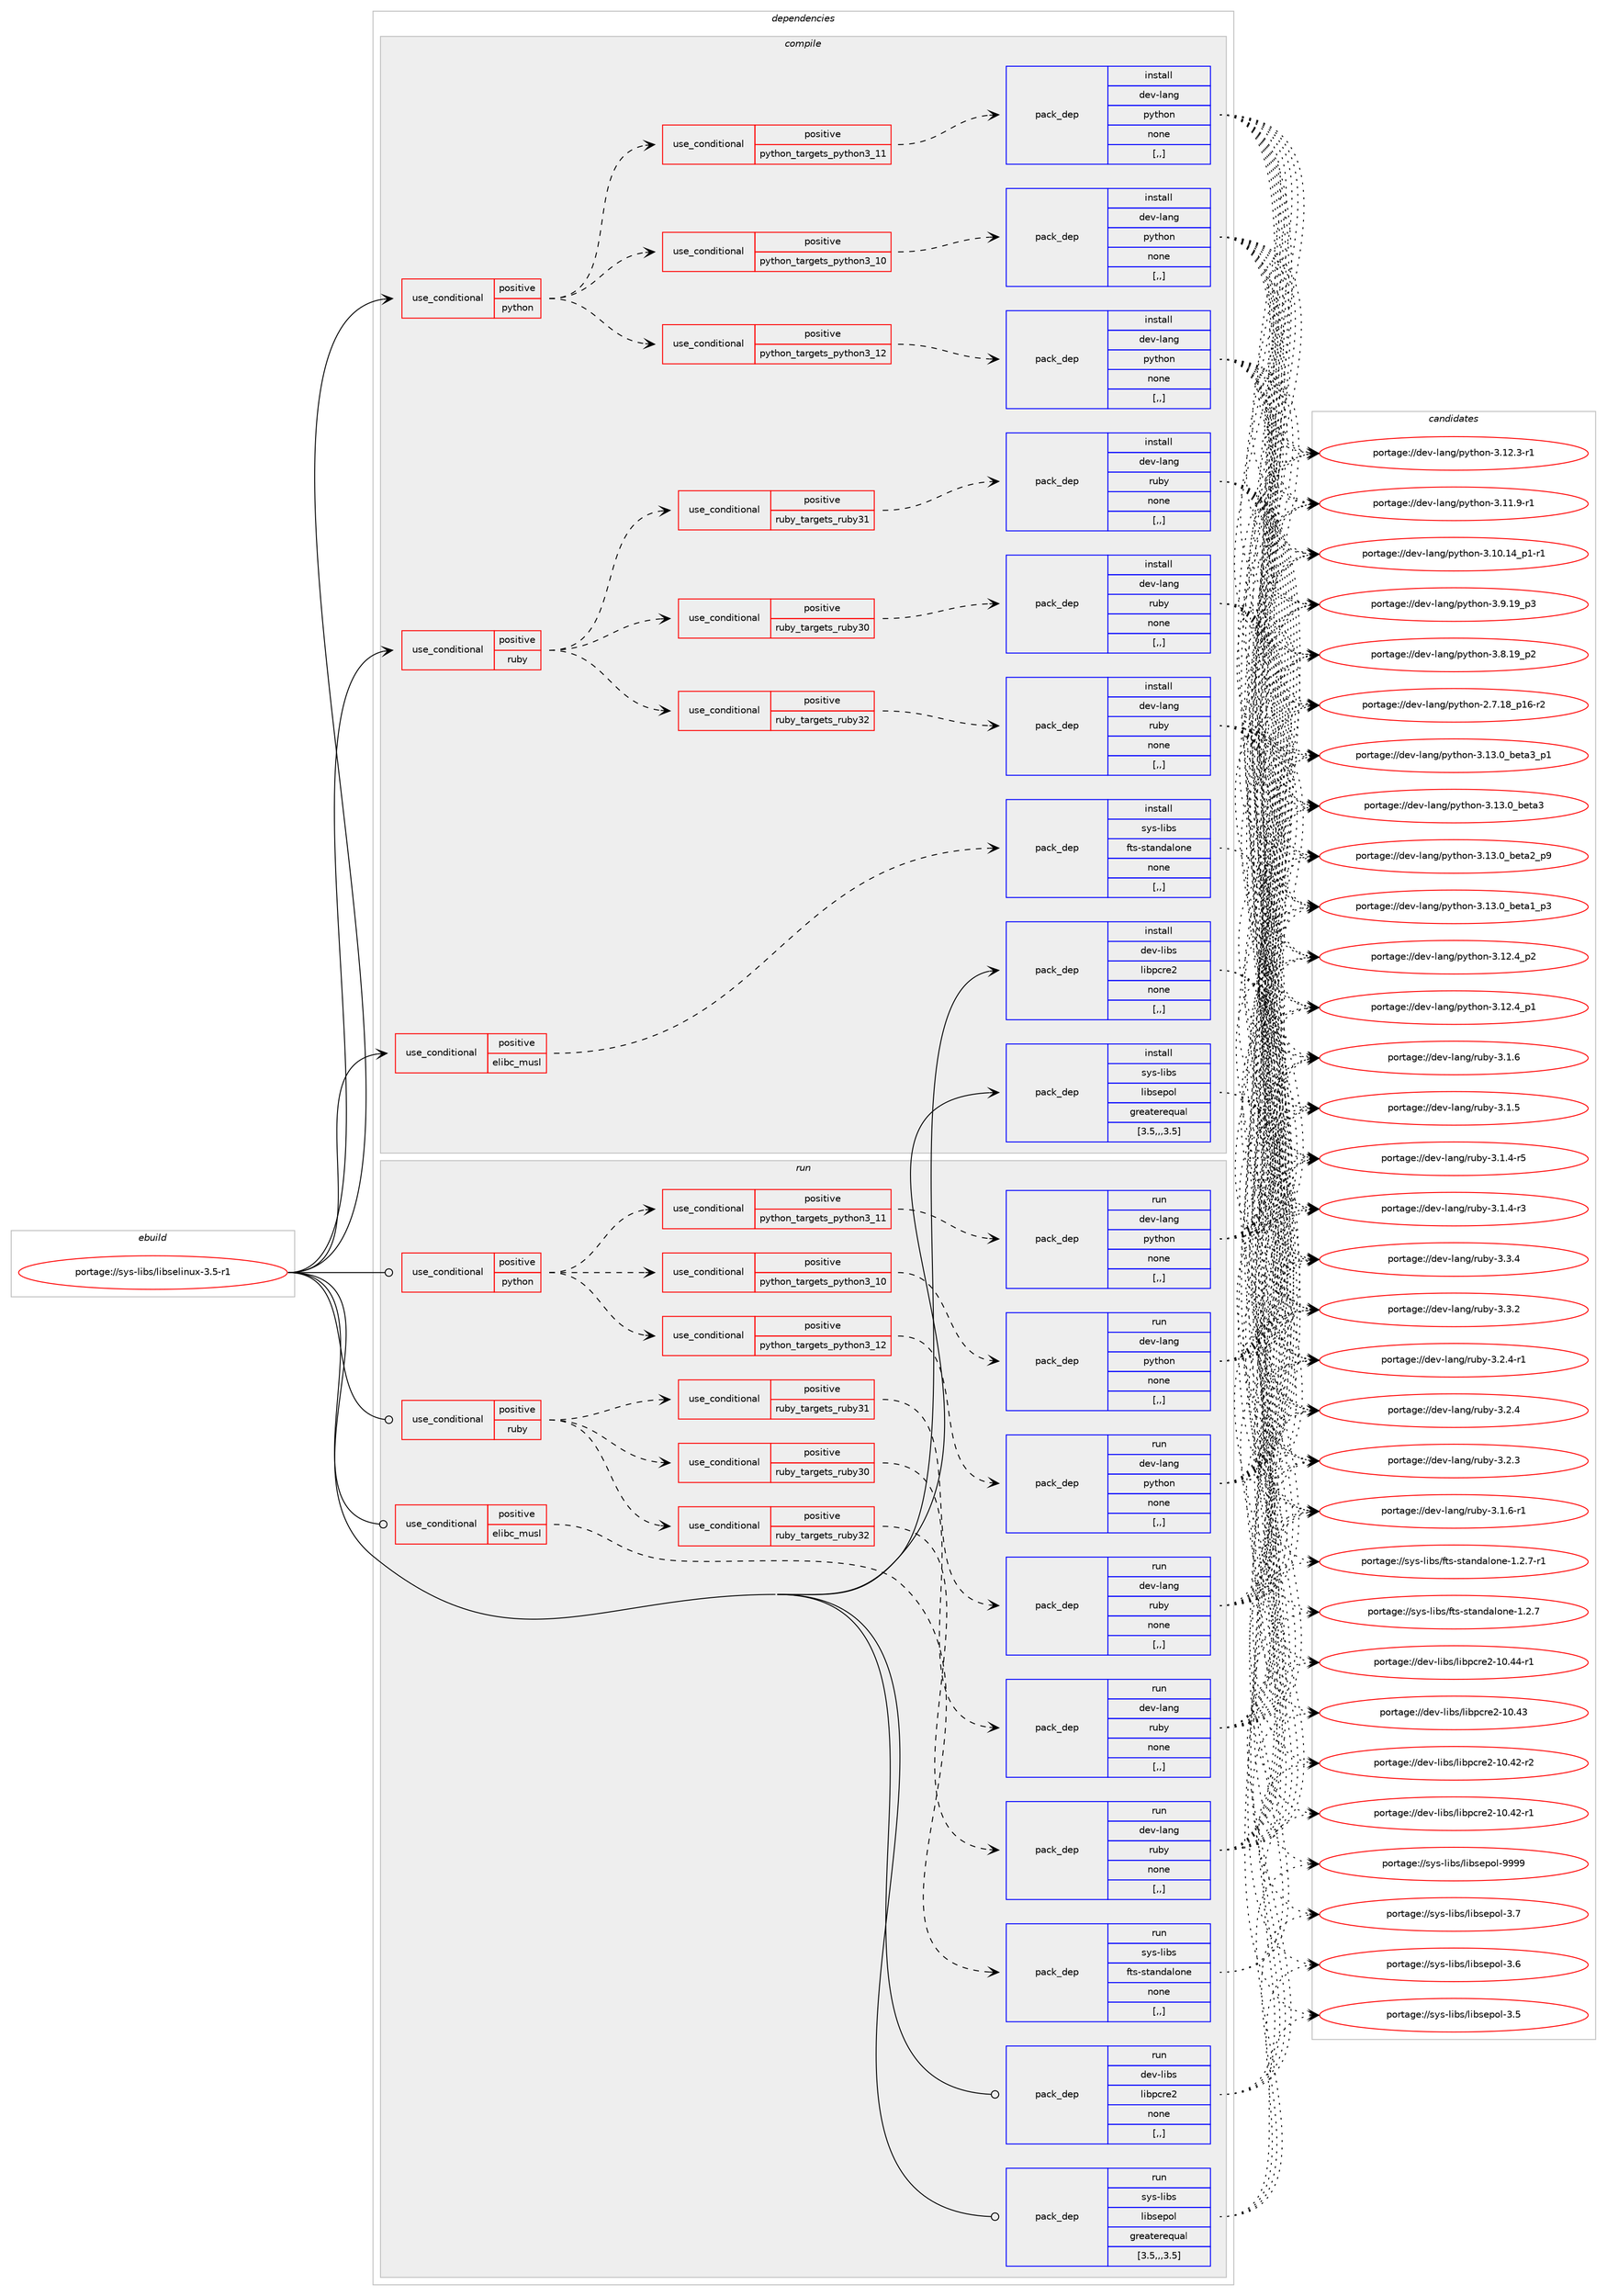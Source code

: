 digraph prolog {

# *************
# Graph options
# *************

newrank=true;
concentrate=true;
compound=true;
graph [rankdir=LR,fontname=Helvetica,fontsize=10,ranksep=1.5];#, ranksep=2.5, nodesep=0.2];
edge  [arrowhead=vee];
node  [fontname=Helvetica,fontsize=10];

# **********
# The ebuild
# **********

subgraph cluster_leftcol {
color=gray;
label=<<i>ebuild</i>>;
id [label="portage://sys-libs/libselinux-3.5-r1", color=red, width=4, href="../sys-libs/libselinux-3.5-r1.svg"];
}

# ****************
# The dependencies
# ****************

subgraph cluster_midcol {
color=gray;
label=<<i>dependencies</i>>;
subgraph cluster_compile {
fillcolor="#eeeeee";
style=filled;
label=<<i>compile</i>>;
subgraph cond117120 {
dependency439129 [label=<<TABLE BORDER="0" CELLBORDER="1" CELLSPACING="0" CELLPADDING="4"><TR><TD ROWSPAN="3" CELLPADDING="10">use_conditional</TD></TR><TR><TD>positive</TD></TR><TR><TD>elibc_musl</TD></TR></TABLE>>, shape=none, color=red];
subgraph pack319004 {
dependency439130 [label=<<TABLE BORDER="0" CELLBORDER="1" CELLSPACING="0" CELLPADDING="4" WIDTH="220"><TR><TD ROWSPAN="6" CELLPADDING="30">pack_dep</TD></TR><TR><TD WIDTH="110">install</TD></TR><TR><TD>sys-libs</TD></TR><TR><TD>fts-standalone</TD></TR><TR><TD>none</TD></TR><TR><TD>[,,]</TD></TR></TABLE>>, shape=none, color=blue];
}
dependency439129:e -> dependency439130:w [weight=20,style="dashed",arrowhead="vee"];
}
id:e -> dependency439129:w [weight=20,style="solid",arrowhead="vee"];
subgraph cond117121 {
dependency439131 [label=<<TABLE BORDER="0" CELLBORDER="1" CELLSPACING="0" CELLPADDING="4"><TR><TD ROWSPAN="3" CELLPADDING="10">use_conditional</TD></TR><TR><TD>positive</TD></TR><TR><TD>python</TD></TR></TABLE>>, shape=none, color=red];
subgraph cond117122 {
dependency439132 [label=<<TABLE BORDER="0" CELLBORDER="1" CELLSPACING="0" CELLPADDING="4"><TR><TD ROWSPAN="3" CELLPADDING="10">use_conditional</TD></TR><TR><TD>positive</TD></TR><TR><TD>python_targets_python3_10</TD></TR></TABLE>>, shape=none, color=red];
subgraph pack319005 {
dependency439133 [label=<<TABLE BORDER="0" CELLBORDER="1" CELLSPACING="0" CELLPADDING="4" WIDTH="220"><TR><TD ROWSPAN="6" CELLPADDING="30">pack_dep</TD></TR><TR><TD WIDTH="110">install</TD></TR><TR><TD>dev-lang</TD></TR><TR><TD>python</TD></TR><TR><TD>none</TD></TR><TR><TD>[,,]</TD></TR></TABLE>>, shape=none, color=blue];
}
dependency439132:e -> dependency439133:w [weight=20,style="dashed",arrowhead="vee"];
}
dependency439131:e -> dependency439132:w [weight=20,style="dashed",arrowhead="vee"];
subgraph cond117123 {
dependency439134 [label=<<TABLE BORDER="0" CELLBORDER="1" CELLSPACING="0" CELLPADDING="4"><TR><TD ROWSPAN="3" CELLPADDING="10">use_conditional</TD></TR><TR><TD>positive</TD></TR><TR><TD>python_targets_python3_11</TD></TR></TABLE>>, shape=none, color=red];
subgraph pack319006 {
dependency439135 [label=<<TABLE BORDER="0" CELLBORDER="1" CELLSPACING="0" CELLPADDING="4" WIDTH="220"><TR><TD ROWSPAN="6" CELLPADDING="30">pack_dep</TD></TR><TR><TD WIDTH="110">install</TD></TR><TR><TD>dev-lang</TD></TR><TR><TD>python</TD></TR><TR><TD>none</TD></TR><TR><TD>[,,]</TD></TR></TABLE>>, shape=none, color=blue];
}
dependency439134:e -> dependency439135:w [weight=20,style="dashed",arrowhead="vee"];
}
dependency439131:e -> dependency439134:w [weight=20,style="dashed",arrowhead="vee"];
subgraph cond117124 {
dependency439136 [label=<<TABLE BORDER="0" CELLBORDER="1" CELLSPACING="0" CELLPADDING="4"><TR><TD ROWSPAN="3" CELLPADDING="10">use_conditional</TD></TR><TR><TD>positive</TD></TR><TR><TD>python_targets_python3_12</TD></TR></TABLE>>, shape=none, color=red];
subgraph pack319007 {
dependency439137 [label=<<TABLE BORDER="0" CELLBORDER="1" CELLSPACING="0" CELLPADDING="4" WIDTH="220"><TR><TD ROWSPAN="6" CELLPADDING="30">pack_dep</TD></TR><TR><TD WIDTH="110">install</TD></TR><TR><TD>dev-lang</TD></TR><TR><TD>python</TD></TR><TR><TD>none</TD></TR><TR><TD>[,,]</TD></TR></TABLE>>, shape=none, color=blue];
}
dependency439136:e -> dependency439137:w [weight=20,style="dashed",arrowhead="vee"];
}
dependency439131:e -> dependency439136:w [weight=20,style="dashed",arrowhead="vee"];
}
id:e -> dependency439131:w [weight=20,style="solid",arrowhead="vee"];
subgraph cond117125 {
dependency439138 [label=<<TABLE BORDER="0" CELLBORDER="1" CELLSPACING="0" CELLPADDING="4"><TR><TD ROWSPAN="3" CELLPADDING="10">use_conditional</TD></TR><TR><TD>positive</TD></TR><TR><TD>ruby</TD></TR></TABLE>>, shape=none, color=red];
subgraph cond117126 {
dependency439139 [label=<<TABLE BORDER="0" CELLBORDER="1" CELLSPACING="0" CELLPADDING="4"><TR><TD ROWSPAN="3" CELLPADDING="10">use_conditional</TD></TR><TR><TD>positive</TD></TR><TR><TD>ruby_targets_ruby30</TD></TR></TABLE>>, shape=none, color=red];
subgraph pack319008 {
dependency439140 [label=<<TABLE BORDER="0" CELLBORDER="1" CELLSPACING="0" CELLPADDING="4" WIDTH="220"><TR><TD ROWSPAN="6" CELLPADDING="30">pack_dep</TD></TR><TR><TD WIDTH="110">install</TD></TR><TR><TD>dev-lang</TD></TR><TR><TD>ruby</TD></TR><TR><TD>none</TD></TR><TR><TD>[,,]</TD></TR></TABLE>>, shape=none, color=blue];
}
dependency439139:e -> dependency439140:w [weight=20,style="dashed",arrowhead="vee"];
}
dependency439138:e -> dependency439139:w [weight=20,style="dashed",arrowhead="vee"];
subgraph cond117127 {
dependency439141 [label=<<TABLE BORDER="0" CELLBORDER="1" CELLSPACING="0" CELLPADDING="4"><TR><TD ROWSPAN="3" CELLPADDING="10">use_conditional</TD></TR><TR><TD>positive</TD></TR><TR><TD>ruby_targets_ruby31</TD></TR></TABLE>>, shape=none, color=red];
subgraph pack319009 {
dependency439142 [label=<<TABLE BORDER="0" CELLBORDER="1" CELLSPACING="0" CELLPADDING="4" WIDTH="220"><TR><TD ROWSPAN="6" CELLPADDING="30">pack_dep</TD></TR><TR><TD WIDTH="110">install</TD></TR><TR><TD>dev-lang</TD></TR><TR><TD>ruby</TD></TR><TR><TD>none</TD></TR><TR><TD>[,,]</TD></TR></TABLE>>, shape=none, color=blue];
}
dependency439141:e -> dependency439142:w [weight=20,style="dashed",arrowhead="vee"];
}
dependency439138:e -> dependency439141:w [weight=20,style="dashed",arrowhead="vee"];
subgraph cond117128 {
dependency439143 [label=<<TABLE BORDER="0" CELLBORDER="1" CELLSPACING="0" CELLPADDING="4"><TR><TD ROWSPAN="3" CELLPADDING="10">use_conditional</TD></TR><TR><TD>positive</TD></TR><TR><TD>ruby_targets_ruby32</TD></TR></TABLE>>, shape=none, color=red];
subgraph pack319010 {
dependency439144 [label=<<TABLE BORDER="0" CELLBORDER="1" CELLSPACING="0" CELLPADDING="4" WIDTH="220"><TR><TD ROWSPAN="6" CELLPADDING="30">pack_dep</TD></TR><TR><TD WIDTH="110">install</TD></TR><TR><TD>dev-lang</TD></TR><TR><TD>ruby</TD></TR><TR><TD>none</TD></TR><TR><TD>[,,]</TD></TR></TABLE>>, shape=none, color=blue];
}
dependency439143:e -> dependency439144:w [weight=20,style="dashed",arrowhead="vee"];
}
dependency439138:e -> dependency439143:w [weight=20,style="dashed",arrowhead="vee"];
}
id:e -> dependency439138:w [weight=20,style="solid",arrowhead="vee"];
subgraph pack319011 {
dependency439145 [label=<<TABLE BORDER="0" CELLBORDER="1" CELLSPACING="0" CELLPADDING="4" WIDTH="220"><TR><TD ROWSPAN="6" CELLPADDING="30">pack_dep</TD></TR><TR><TD WIDTH="110">install</TD></TR><TR><TD>dev-libs</TD></TR><TR><TD>libpcre2</TD></TR><TR><TD>none</TD></TR><TR><TD>[,,]</TD></TR></TABLE>>, shape=none, color=blue];
}
id:e -> dependency439145:w [weight=20,style="solid",arrowhead="vee"];
subgraph pack319012 {
dependency439146 [label=<<TABLE BORDER="0" CELLBORDER="1" CELLSPACING="0" CELLPADDING="4" WIDTH="220"><TR><TD ROWSPAN="6" CELLPADDING="30">pack_dep</TD></TR><TR><TD WIDTH="110">install</TD></TR><TR><TD>sys-libs</TD></TR><TR><TD>libsepol</TD></TR><TR><TD>greaterequal</TD></TR><TR><TD>[3.5,,,3.5]</TD></TR></TABLE>>, shape=none, color=blue];
}
id:e -> dependency439146:w [weight=20,style="solid",arrowhead="vee"];
}
subgraph cluster_compileandrun {
fillcolor="#eeeeee";
style=filled;
label=<<i>compile and run</i>>;
}
subgraph cluster_run {
fillcolor="#eeeeee";
style=filled;
label=<<i>run</i>>;
subgraph cond117129 {
dependency439147 [label=<<TABLE BORDER="0" CELLBORDER="1" CELLSPACING="0" CELLPADDING="4"><TR><TD ROWSPAN="3" CELLPADDING="10">use_conditional</TD></TR><TR><TD>positive</TD></TR><TR><TD>elibc_musl</TD></TR></TABLE>>, shape=none, color=red];
subgraph pack319013 {
dependency439148 [label=<<TABLE BORDER="0" CELLBORDER="1" CELLSPACING="0" CELLPADDING="4" WIDTH="220"><TR><TD ROWSPAN="6" CELLPADDING="30">pack_dep</TD></TR><TR><TD WIDTH="110">run</TD></TR><TR><TD>sys-libs</TD></TR><TR><TD>fts-standalone</TD></TR><TR><TD>none</TD></TR><TR><TD>[,,]</TD></TR></TABLE>>, shape=none, color=blue];
}
dependency439147:e -> dependency439148:w [weight=20,style="dashed",arrowhead="vee"];
}
id:e -> dependency439147:w [weight=20,style="solid",arrowhead="odot"];
subgraph cond117130 {
dependency439149 [label=<<TABLE BORDER="0" CELLBORDER="1" CELLSPACING="0" CELLPADDING="4"><TR><TD ROWSPAN="3" CELLPADDING="10">use_conditional</TD></TR><TR><TD>positive</TD></TR><TR><TD>python</TD></TR></TABLE>>, shape=none, color=red];
subgraph cond117131 {
dependency439150 [label=<<TABLE BORDER="0" CELLBORDER="1" CELLSPACING="0" CELLPADDING="4"><TR><TD ROWSPAN="3" CELLPADDING="10">use_conditional</TD></TR><TR><TD>positive</TD></TR><TR><TD>python_targets_python3_10</TD></TR></TABLE>>, shape=none, color=red];
subgraph pack319014 {
dependency439151 [label=<<TABLE BORDER="0" CELLBORDER="1" CELLSPACING="0" CELLPADDING="4" WIDTH="220"><TR><TD ROWSPAN="6" CELLPADDING="30">pack_dep</TD></TR><TR><TD WIDTH="110">run</TD></TR><TR><TD>dev-lang</TD></TR><TR><TD>python</TD></TR><TR><TD>none</TD></TR><TR><TD>[,,]</TD></TR></TABLE>>, shape=none, color=blue];
}
dependency439150:e -> dependency439151:w [weight=20,style="dashed",arrowhead="vee"];
}
dependency439149:e -> dependency439150:w [weight=20,style="dashed",arrowhead="vee"];
subgraph cond117132 {
dependency439152 [label=<<TABLE BORDER="0" CELLBORDER="1" CELLSPACING="0" CELLPADDING="4"><TR><TD ROWSPAN="3" CELLPADDING="10">use_conditional</TD></TR><TR><TD>positive</TD></TR><TR><TD>python_targets_python3_11</TD></TR></TABLE>>, shape=none, color=red];
subgraph pack319015 {
dependency439153 [label=<<TABLE BORDER="0" CELLBORDER="1" CELLSPACING="0" CELLPADDING="4" WIDTH="220"><TR><TD ROWSPAN="6" CELLPADDING="30">pack_dep</TD></TR><TR><TD WIDTH="110">run</TD></TR><TR><TD>dev-lang</TD></TR><TR><TD>python</TD></TR><TR><TD>none</TD></TR><TR><TD>[,,]</TD></TR></TABLE>>, shape=none, color=blue];
}
dependency439152:e -> dependency439153:w [weight=20,style="dashed",arrowhead="vee"];
}
dependency439149:e -> dependency439152:w [weight=20,style="dashed",arrowhead="vee"];
subgraph cond117133 {
dependency439154 [label=<<TABLE BORDER="0" CELLBORDER="1" CELLSPACING="0" CELLPADDING="4"><TR><TD ROWSPAN="3" CELLPADDING="10">use_conditional</TD></TR><TR><TD>positive</TD></TR><TR><TD>python_targets_python3_12</TD></TR></TABLE>>, shape=none, color=red];
subgraph pack319016 {
dependency439155 [label=<<TABLE BORDER="0" CELLBORDER="1" CELLSPACING="0" CELLPADDING="4" WIDTH="220"><TR><TD ROWSPAN="6" CELLPADDING="30">pack_dep</TD></TR><TR><TD WIDTH="110">run</TD></TR><TR><TD>dev-lang</TD></TR><TR><TD>python</TD></TR><TR><TD>none</TD></TR><TR><TD>[,,]</TD></TR></TABLE>>, shape=none, color=blue];
}
dependency439154:e -> dependency439155:w [weight=20,style="dashed",arrowhead="vee"];
}
dependency439149:e -> dependency439154:w [weight=20,style="dashed",arrowhead="vee"];
}
id:e -> dependency439149:w [weight=20,style="solid",arrowhead="odot"];
subgraph cond117134 {
dependency439156 [label=<<TABLE BORDER="0" CELLBORDER="1" CELLSPACING="0" CELLPADDING="4"><TR><TD ROWSPAN="3" CELLPADDING="10">use_conditional</TD></TR><TR><TD>positive</TD></TR><TR><TD>ruby</TD></TR></TABLE>>, shape=none, color=red];
subgraph cond117135 {
dependency439157 [label=<<TABLE BORDER="0" CELLBORDER="1" CELLSPACING="0" CELLPADDING="4"><TR><TD ROWSPAN="3" CELLPADDING="10">use_conditional</TD></TR><TR><TD>positive</TD></TR><TR><TD>ruby_targets_ruby30</TD></TR></TABLE>>, shape=none, color=red];
subgraph pack319017 {
dependency439158 [label=<<TABLE BORDER="0" CELLBORDER="1" CELLSPACING="0" CELLPADDING="4" WIDTH="220"><TR><TD ROWSPAN="6" CELLPADDING="30">pack_dep</TD></TR><TR><TD WIDTH="110">run</TD></TR><TR><TD>dev-lang</TD></TR><TR><TD>ruby</TD></TR><TR><TD>none</TD></TR><TR><TD>[,,]</TD></TR></TABLE>>, shape=none, color=blue];
}
dependency439157:e -> dependency439158:w [weight=20,style="dashed",arrowhead="vee"];
}
dependency439156:e -> dependency439157:w [weight=20,style="dashed",arrowhead="vee"];
subgraph cond117136 {
dependency439159 [label=<<TABLE BORDER="0" CELLBORDER="1" CELLSPACING="0" CELLPADDING="4"><TR><TD ROWSPAN="3" CELLPADDING="10">use_conditional</TD></TR><TR><TD>positive</TD></TR><TR><TD>ruby_targets_ruby31</TD></TR></TABLE>>, shape=none, color=red];
subgraph pack319018 {
dependency439160 [label=<<TABLE BORDER="0" CELLBORDER="1" CELLSPACING="0" CELLPADDING="4" WIDTH="220"><TR><TD ROWSPAN="6" CELLPADDING="30">pack_dep</TD></TR><TR><TD WIDTH="110">run</TD></TR><TR><TD>dev-lang</TD></TR><TR><TD>ruby</TD></TR><TR><TD>none</TD></TR><TR><TD>[,,]</TD></TR></TABLE>>, shape=none, color=blue];
}
dependency439159:e -> dependency439160:w [weight=20,style="dashed",arrowhead="vee"];
}
dependency439156:e -> dependency439159:w [weight=20,style="dashed",arrowhead="vee"];
subgraph cond117137 {
dependency439161 [label=<<TABLE BORDER="0" CELLBORDER="1" CELLSPACING="0" CELLPADDING="4"><TR><TD ROWSPAN="3" CELLPADDING="10">use_conditional</TD></TR><TR><TD>positive</TD></TR><TR><TD>ruby_targets_ruby32</TD></TR></TABLE>>, shape=none, color=red];
subgraph pack319019 {
dependency439162 [label=<<TABLE BORDER="0" CELLBORDER="1" CELLSPACING="0" CELLPADDING="4" WIDTH="220"><TR><TD ROWSPAN="6" CELLPADDING="30">pack_dep</TD></TR><TR><TD WIDTH="110">run</TD></TR><TR><TD>dev-lang</TD></TR><TR><TD>ruby</TD></TR><TR><TD>none</TD></TR><TR><TD>[,,]</TD></TR></TABLE>>, shape=none, color=blue];
}
dependency439161:e -> dependency439162:w [weight=20,style="dashed",arrowhead="vee"];
}
dependency439156:e -> dependency439161:w [weight=20,style="dashed",arrowhead="vee"];
}
id:e -> dependency439156:w [weight=20,style="solid",arrowhead="odot"];
subgraph pack319020 {
dependency439163 [label=<<TABLE BORDER="0" CELLBORDER="1" CELLSPACING="0" CELLPADDING="4" WIDTH="220"><TR><TD ROWSPAN="6" CELLPADDING="30">pack_dep</TD></TR><TR><TD WIDTH="110">run</TD></TR><TR><TD>dev-libs</TD></TR><TR><TD>libpcre2</TD></TR><TR><TD>none</TD></TR><TR><TD>[,,]</TD></TR></TABLE>>, shape=none, color=blue];
}
id:e -> dependency439163:w [weight=20,style="solid",arrowhead="odot"];
subgraph pack319021 {
dependency439164 [label=<<TABLE BORDER="0" CELLBORDER="1" CELLSPACING="0" CELLPADDING="4" WIDTH="220"><TR><TD ROWSPAN="6" CELLPADDING="30">pack_dep</TD></TR><TR><TD WIDTH="110">run</TD></TR><TR><TD>sys-libs</TD></TR><TR><TD>libsepol</TD></TR><TR><TD>greaterequal</TD></TR><TR><TD>[3.5,,,3.5]</TD></TR></TABLE>>, shape=none, color=blue];
}
id:e -> dependency439164:w [weight=20,style="solid",arrowhead="odot"];
}
}

# **************
# The candidates
# **************

subgraph cluster_choices {
rank=same;
color=gray;
label=<<i>candidates</i>>;

subgraph choice319004 {
color=black;
nodesep=1;
choice1151211154510810598115471021161154511511697110100971081111101014549465046554511449 [label="portage://sys-libs/fts-standalone-1.2.7-r1", color=red, width=4,href="../sys-libs/fts-standalone-1.2.7-r1.svg"];
choice115121115451081059811547102116115451151169711010097108111110101454946504655 [label="portage://sys-libs/fts-standalone-1.2.7", color=red, width=4,href="../sys-libs/fts-standalone-1.2.7.svg"];
dependency439130:e -> choice1151211154510810598115471021161154511511697110100971081111101014549465046554511449:w [style=dotted,weight="100"];
dependency439130:e -> choice115121115451081059811547102116115451151169711010097108111110101454946504655:w [style=dotted,weight="100"];
}
subgraph choice319005 {
color=black;
nodesep=1;
choice10010111845108971101034711212111610411111045514649514648959810111697519511249 [label="portage://dev-lang/python-3.13.0_beta3_p1", color=red, width=4,href="../dev-lang/python-3.13.0_beta3_p1.svg"];
choice1001011184510897110103471121211161041111104551464951464895981011169751 [label="portage://dev-lang/python-3.13.0_beta3", color=red, width=4,href="../dev-lang/python-3.13.0_beta3.svg"];
choice10010111845108971101034711212111610411111045514649514648959810111697509511257 [label="portage://dev-lang/python-3.13.0_beta2_p9", color=red, width=4,href="../dev-lang/python-3.13.0_beta2_p9.svg"];
choice10010111845108971101034711212111610411111045514649514648959810111697499511251 [label="portage://dev-lang/python-3.13.0_beta1_p3", color=red, width=4,href="../dev-lang/python-3.13.0_beta1_p3.svg"];
choice100101118451089711010347112121116104111110455146495046529511250 [label="portage://dev-lang/python-3.12.4_p2", color=red, width=4,href="../dev-lang/python-3.12.4_p2.svg"];
choice100101118451089711010347112121116104111110455146495046529511249 [label="portage://dev-lang/python-3.12.4_p1", color=red, width=4,href="../dev-lang/python-3.12.4_p1.svg"];
choice100101118451089711010347112121116104111110455146495046514511449 [label="portage://dev-lang/python-3.12.3-r1", color=red, width=4,href="../dev-lang/python-3.12.3-r1.svg"];
choice100101118451089711010347112121116104111110455146494946574511449 [label="portage://dev-lang/python-3.11.9-r1", color=red, width=4,href="../dev-lang/python-3.11.9-r1.svg"];
choice100101118451089711010347112121116104111110455146494846495295112494511449 [label="portage://dev-lang/python-3.10.14_p1-r1", color=red, width=4,href="../dev-lang/python-3.10.14_p1-r1.svg"];
choice100101118451089711010347112121116104111110455146574649579511251 [label="portage://dev-lang/python-3.9.19_p3", color=red, width=4,href="../dev-lang/python-3.9.19_p3.svg"];
choice100101118451089711010347112121116104111110455146564649579511250 [label="portage://dev-lang/python-3.8.19_p2", color=red, width=4,href="../dev-lang/python-3.8.19_p2.svg"];
choice100101118451089711010347112121116104111110455046554649569511249544511450 [label="portage://dev-lang/python-2.7.18_p16-r2", color=red, width=4,href="../dev-lang/python-2.7.18_p16-r2.svg"];
dependency439133:e -> choice10010111845108971101034711212111610411111045514649514648959810111697519511249:w [style=dotted,weight="100"];
dependency439133:e -> choice1001011184510897110103471121211161041111104551464951464895981011169751:w [style=dotted,weight="100"];
dependency439133:e -> choice10010111845108971101034711212111610411111045514649514648959810111697509511257:w [style=dotted,weight="100"];
dependency439133:e -> choice10010111845108971101034711212111610411111045514649514648959810111697499511251:w [style=dotted,weight="100"];
dependency439133:e -> choice100101118451089711010347112121116104111110455146495046529511250:w [style=dotted,weight="100"];
dependency439133:e -> choice100101118451089711010347112121116104111110455146495046529511249:w [style=dotted,weight="100"];
dependency439133:e -> choice100101118451089711010347112121116104111110455146495046514511449:w [style=dotted,weight="100"];
dependency439133:e -> choice100101118451089711010347112121116104111110455146494946574511449:w [style=dotted,weight="100"];
dependency439133:e -> choice100101118451089711010347112121116104111110455146494846495295112494511449:w [style=dotted,weight="100"];
dependency439133:e -> choice100101118451089711010347112121116104111110455146574649579511251:w [style=dotted,weight="100"];
dependency439133:e -> choice100101118451089711010347112121116104111110455146564649579511250:w [style=dotted,weight="100"];
dependency439133:e -> choice100101118451089711010347112121116104111110455046554649569511249544511450:w [style=dotted,weight="100"];
}
subgraph choice319006 {
color=black;
nodesep=1;
choice10010111845108971101034711212111610411111045514649514648959810111697519511249 [label="portage://dev-lang/python-3.13.0_beta3_p1", color=red, width=4,href="../dev-lang/python-3.13.0_beta3_p1.svg"];
choice1001011184510897110103471121211161041111104551464951464895981011169751 [label="portage://dev-lang/python-3.13.0_beta3", color=red, width=4,href="../dev-lang/python-3.13.0_beta3.svg"];
choice10010111845108971101034711212111610411111045514649514648959810111697509511257 [label="portage://dev-lang/python-3.13.0_beta2_p9", color=red, width=4,href="../dev-lang/python-3.13.0_beta2_p9.svg"];
choice10010111845108971101034711212111610411111045514649514648959810111697499511251 [label="portage://dev-lang/python-3.13.0_beta1_p3", color=red, width=4,href="../dev-lang/python-3.13.0_beta1_p3.svg"];
choice100101118451089711010347112121116104111110455146495046529511250 [label="portage://dev-lang/python-3.12.4_p2", color=red, width=4,href="../dev-lang/python-3.12.4_p2.svg"];
choice100101118451089711010347112121116104111110455146495046529511249 [label="portage://dev-lang/python-3.12.4_p1", color=red, width=4,href="../dev-lang/python-3.12.4_p1.svg"];
choice100101118451089711010347112121116104111110455146495046514511449 [label="portage://dev-lang/python-3.12.3-r1", color=red, width=4,href="../dev-lang/python-3.12.3-r1.svg"];
choice100101118451089711010347112121116104111110455146494946574511449 [label="portage://dev-lang/python-3.11.9-r1", color=red, width=4,href="../dev-lang/python-3.11.9-r1.svg"];
choice100101118451089711010347112121116104111110455146494846495295112494511449 [label="portage://dev-lang/python-3.10.14_p1-r1", color=red, width=4,href="../dev-lang/python-3.10.14_p1-r1.svg"];
choice100101118451089711010347112121116104111110455146574649579511251 [label="portage://dev-lang/python-3.9.19_p3", color=red, width=4,href="../dev-lang/python-3.9.19_p3.svg"];
choice100101118451089711010347112121116104111110455146564649579511250 [label="portage://dev-lang/python-3.8.19_p2", color=red, width=4,href="../dev-lang/python-3.8.19_p2.svg"];
choice100101118451089711010347112121116104111110455046554649569511249544511450 [label="portage://dev-lang/python-2.7.18_p16-r2", color=red, width=4,href="../dev-lang/python-2.7.18_p16-r2.svg"];
dependency439135:e -> choice10010111845108971101034711212111610411111045514649514648959810111697519511249:w [style=dotted,weight="100"];
dependency439135:e -> choice1001011184510897110103471121211161041111104551464951464895981011169751:w [style=dotted,weight="100"];
dependency439135:e -> choice10010111845108971101034711212111610411111045514649514648959810111697509511257:w [style=dotted,weight="100"];
dependency439135:e -> choice10010111845108971101034711212111610411111045514649514648959810111697499511251:w [style=dotted,weight="100"];
dependency439135:e -> choice100101118451089711010347112121116104111110455146495046529511250:w [style=dotted,weight="100"];
dependency439135:e -> choice100101118451089711010347112121116104111110455146495046529511249:w [style=dotted,weight="100"];
dependency439135:e -> choice100101118451089711010347112121116104111110455146495046514511449:w [style=dotted,weight="100"];
dependency439135:e -> choice100101118451089711010347112121116104111110455146494946574511449:w [style=dotted,weight="100"];
dependency439135:e -> choice100101118451089711010347112121116104111110455146494846495295112494511449:w [style=dotted,weight="100"];
dependency439135:e -> choice100101118451089711010347112121116104111110455146574649579511251:w [style=dotted,weight="100"];
dependency439135:e -> choice100101118451089711010347112121116104111110455146564649579511250:w [style=dotted,weight="100"];
dependency439135:e -> choice100101118451089711010347112121116104111110455046554649569511249544511450:w [style=dotted,weight="100"];
}
subgraph choice319007 {
color=black;
nodesep=1;
choice10010111845108971101034711212111610411111045514649514648959810111697519511249 [label="portage://dev-lang/python-3.13.0_beta3_p1", color=red, width=4,href="../dev-lang/python-3.13.0_beta3_p1.svg"];
choice1001011184510897110103471121211161041111104551464951464895981011169751 [label="portage://dev-lang/python-3.13.0_beta3", color=red, width=4,href="../dev-lang/python-3.13.0_beta3.svg"];
choice10010111845108971101034711212111610411111045514649514648959810111697509511257 [label="portage://dev-lang/python-3.13.0_beta2_p9", color=red, width=4,href="../dev-lang/python-3.13.0_beta2_p9.svg"];
choice10010111845108971101034711212111610411111045514649514648959810111697499511251 [label="portage://dev-lang/python-3.13.0_beta1_p3", color=red, width=4,href="../dev-lang/python-3.13.0_beta1_p3.svg"];
choice100101118451089711010347112121116104111110455146495046529511250 [label="portage://dev-lang/python-3.12.4_p2", color=red, width=4,href="../dev-lang/python-3.12.4_p2.svg"];
choice100101118451089711010347112121116104111110455146495046529511249 [label="portage://dev-lang/python-3.12.4_p1", color=red, width=4,href="../dev-lang/python-3.12.4_p1.svg"];
choice100101118451089711010347112121116104111110455146495046514511449 [label="portage://dev-lang/python-3.12.3-r1", color=red, width=4,href="../dev-lang/python-3.12.3-r1.svg"];
choice100101118451089711010347112121116104111110455146494946574511449 [label="portage://dev-lang/python-3.11.9-r1", color=red, width=4,href="../dev-lang/python-3.11.9-r1.svg"];
choice100101118451089711010347112121116104111110455146494846495295112494511449 [label="portage://dev-lang/python-3.10.14_p1-r1", color=red, width=4,href="../dev-lang/python-3.10.14_p1-r1.svg"];
choice100101118451089711010347112121116104111110455146574649579511251 [label="portage://dev-lang/python-3.9.19_p3", color=red, width=4,href="../dev-lang/python-3.9.19_p3.svg"];
choice100101118451089711010347112121116104111110455146564649579511250 [label="portage://dev-lang/python-3.8.19_p2", color=red, width=4,href="../dev-lang/python-3.8.19_p2.svg"];
choice100101118451089711010347112121116104111110455046554649569511249544511450 [label="portage://dev-lang/python-2.7.18_p16-r2", color=red, width=4,href="../dev-lang/python-2.7.18_p16-r2.svg"];
dependency439137:e -> choice10010111845108971101034711212111610411111045514649514648959810111697519511249:w [style=dotted,weight="100"];
dependency439137:e -> choice1001011184510897110103471121211161041111104551464951464895981011169751:w [style=dotted,weight="100"];
dependency439137:e -> choice10010111845108971101034711212111610411111045514649514648959810111697509511257:w [style=dotted,weight="100"];
dependency439137:e -> choice10010111845108971101034711212111610411111045514649514648959810111697499511251:w [style=dotted,weight="100"];
dependency439137:e -> choice100101118451089711010347112121116104111110455146495046529511250:w [style=dotted,weight="100"];
dependency439137:e -> choice100101118451089711010347112121116104111110455146495046529511249:w [style=dotted,weight="100"];
dependency439137:e -> choice100101118451089711010347112121116104111110455146495046514511449:w [style=dotted,weight="100"];
dependency439137:e -> choice100101118451089711010347112121116104111110455146494946574511449:w [style=dotted,weight="100"];
dependency439137:e -> choice100101118451089711010347112121116104111110455146494846495295112494511449:w [style=dotted,weight="100"];
dependency439137:e -> choice100101118451089711010347112121116104111110455146574649579511251:w [style=dotted,weight="100"];
dependency439137:e -> choice100101118451089711010347112121116104111110455146564649579511250:w [style=dotted,weight="100"];
dependency439137:e -> choice100101118451089711010347112121116104111110455046554649569511249544511450:w [style=dotted,weight="100"];
}
subgraph choice319008 {
color=black;
nodesep=1;
choice10010111845108971101034711411798121455146514652 [label="portage://dev-lang/ruby-3.3.4", color=red, width=4,href="../dev-lang/ruby-3.3.4.svg"];
choice10010111845108971101034711411798121455146514650 [label="portage://dev-lang/ruby-3.3.2", color=red, width=4,href="../dev-lang/ruby-3.3.2.svg"];
choice100101118451089711010347114117981214551465046524511449 [label="portage://dev-lang/ruby-3.2.4-r1", color=red, width=4,href="../dev-lang/ruby-3.2.4-r1.svg"];
choice10010111845108971101034711411798121455146504652 [label="portage://dev-lang/ruby-3.2.4", color=red, width=4,href="../dev-lang/ruby-3.2.4.svg"];
choice10010111845108971101034711411798121455146504651 [label="portage://dev-lang/ruby-3.2.3", color=red, width=4,href="../dev-lang/ruby-3.2.3.svg"];
choice100101118451089711010347114117981214551464946544511449 [label="portage://dev-lang/ruby-3.1.6-r1", color=red, width=4,href="../dev-lang/ruby-3.1.6-r1.svg"];
choice10010111845108971101034711411798121455146494654 [label="portage://dev-lang/ruby-3.1.6", color=red, width=4,href="../dev-lang/ruby-3.1.6.svg"];
choice10010111845108971101034711411798121455146494653 [label="portage://dev-lang/ruby-3.1.5", color=red, width=4,href="../dev-lang/ruby-3.1.5.svg"];
choice100101118451089711010347114117981214551464946524511453 [label="portage://dev-lang/ruby-3.1.4-r5", color=red, width=4,href="../dev-lang/ruby-3.1.4-r5.svg"];
choice100101118451089711010347114117981214551464946524511451 [label="portage://dev-lang/ruby-3.1.4-r3", color=red, width=4,href="../dev-lang/ruby-3.1.4-r3.svg"];
dependency439140:e -> choice10010111845108971101034711411798121455146514652:w [style=dotted,weight="100"];
dependency439140:e -> choice10010111845108971101034711411798121455146514650:w [style=dotted,weight="100"];
dependency439140:e -> choice100101118451089711010347114117981214551465046524511449:w [style=dotted,weight="100"];
dependency439140:e -> choice10010111845108971101034711411798121455146504652:w [style=dotted,weight="100"];
dependency439140:e -> choice10010111845108971101034711411798121455146504651:w [style=dotted,weight="100"];
dependency439140:e -> choice100101118451089711010347114117981214551464946544511449:w [style=dotted,weight="100"];
dependency439140:e -> choice10010111845108971101034711411798121455146494654:w [style=dotted,weight="100"];
dependency439140:e -> choice10010111845108971101034711411798121455146494653:w [style=dotted,weight="100"];
dependency439140:e -> choice100101118451089711010347114117981214551464946524511453:w [style=dotted,weight="100"];
dependency439140:e -> choice100101118451089711010347114117981214551464946524511451:w [style=dotted,weight="100"];
}
subgraph choice319009 {
color=black;
nodesep=1;
choice10010111845108971101034711411798121455146514652 [label="portage://dev-lang/ruby-3.3.4", color=red, width=4,href="../dev-lang/ruby-3.3.4.svg"];
choice10010111845108971101034711411798121455146514650 [label="portage://dev-lang/ruby-3.3.2", color=red, width=4,href="../dev-lang/ruby-3.3.2.svg"];
choice100101118451089711010347114117981214551465046524511449 [label="portage://dev-lang/ruby-3.2.4-r1", color=red, width=4,href="../dev-lang/ruby-3.2.4-r1.svg"];
choice10010111845108971101034711411798121455146504652 [label="portage://dev-lang/ruby-3.2.4", color=red, width=4,href="../dev-lang/ruby-3.2.4.svg"];
choice10010111845108971101034711411798121455146504651 [label="portage://dev-lang/ruby-3.2.3", color=red, width=4,href="../dev-lang/ruby-3.2.3.svg"];
choice100101118451089711010347114117981214551464946544511449 [label="portage://dev-lang/ruby-3.1.6-r1", color=red, width=4,href="../dev-lang/ruby-3.1.6-r1.svg"];
choice10010111845108971101034711411798121455146494654 [label="portage://dev-lang/ruby-3.1.6", color=red, width=4,href="../dev-lang/ruby-3.1.6.svg"];
choice10010111845108971101034711411798121455146494653 [label="portage://dev-lang/ruby-3.1.5", color=red, width=4,href="../dev-lang/ruby-3.1.5.svg"];
choice100101118451089711010347114117981214551464946524511453 [label="portage://dev-lang/ruby-3.1.4-r5", color=red, width=4,href="../dev-lang/ruby-3.1.4-r5.svg"];
choice100101118451089711010347114117981214551464946524511451 [label="portage://dev-lang/ruby-3.1.4-r3", color=red, width=4,href="../dev-lang/ruby-3.1.4-r3.svg"];
dependency439142:e -> choice10010111845108971101034711411798121455146514652:w [style=dotted,weight="100"];
dependency439142:e -> choice10010111845108971101034711411798121455146514650:w [style=dotted,weight="100"];
dependency439142:e -> choice100101118451089711010347114117981214551465046524511449:w [style=dotted,weight="100"];
dependency439142:e -> choice10010111845108971101034711411798121455146504652:w [style=dotted,weight="100"];
dependency439142:e -> choice10010111845108971101034711411798121455146504651:w [style=dotted,weight="100"];
dependency439142:e -> choice100101118451089711010347114117981214551464946544511449:w [style=dotted,weight="100"];
dependency439142:e -> choice10010111845108971101034711411798121455146494654:w [style=dotted,weight="100"];
dependency439142:e -> choice10010111845108971101034711411798121455146494653:w [style=dotted,weight="100"];
dependency439142:e -> choice100101118451089711010347114117981214551464946524511453:w [style=dotted,weight="100"];
dependency439142:e -> choice100101118451089711010347114117981214551464946524511451:w [style=dotted,weight="100"];
}
subgraph choice319010 {
color=black;
nodesep=1;
choice10010111845108971101034711411798121455146514652 [label="portage://dev-lang/ruby-3.3.4", color=red, width=4,href="../dev-lang/ruby-3.3.4.svg"];
choice10010111845108971101034711411798121455146514650 [label="portage://dev-lang/ruby-3.3.2", color=red, width=4,href="../dev-lang/ruby-3.3.2.svg"];
choice100101118451089711010347114117981214551465046524511449 [label="portage://dev-lang/ruby-3.2.4-r1", color=red, width=4,href="../dev-lang/ruby-3.2.4-r1.svg"];
choice10010111845108971101034711411798121455146504652 [label="portage://dev-lang/ruby-3.2.4", color=red, width=4,href="../dev-lang/ruby-3.2.4.svg"];
choice10010111845108971101034711411798121455146504651 [label="portage://dev-lang/ruby-3.2.3", color=red, width=4,href="../dev-lang/ruby-3.2.3.svg"];
choice100101118451089711010347114117981214551464946544511449 [label="portage://dev-lang/ruby-3.1.6-r1", color=red, width=4,href="../dev-lang/ruby-3.1.6-r1.svg"];
choice10010111845108971101034711411798121455146494654 [label="portage://dev-lang/ruby-3.1.6", color=red, width=4,href="../dev-lang/ruby-3.1.6.svg"];
choice10010111845108971101034711411798121455146494653 [label="portage://dev-lang/ruby-3.1.5", color=red, width=4,href="../dev-lang/ruby-3.1.5.svg"];
choice100101118451089711010347114117981214551464946524511453 [label="portage://dev-lang/ruby-3.1.4-r5", color=red, width=4,href="../dev-lang/ruby-3.1.4-r5.svg"];
choice100101118451089711010347114117981214551464946524511451 [label="portage://dev-lang/ruby-3.1.4-r3", color=red, width=4,href="../dev-lang/ruby-3.1.4-r3.svg"];
dependency439144:e -> choice10010111845108971101034711411798121455146514652:w [style=dotted,weight="100"];
dependency439144:e -> choice10010111845108971101034711411798121455146514650:w [style=dotted,weight="100"];
dependency439144:e -> choice100101118451089711010347114117981214551465046524511449:w [style=dotted,weight="100"];
dependency439144:e -> choice10010111845108971101034711411798121455146504652:w [style=dotted,weight="100"];
dependency439144:e -> choice10010111845108971101034711411798121455146504651:w [style=dotted,weight="100"];
dependency439144:e -> choice100101118451089711010347114117981214551464946544511449:w [style=dotted,weight="100"];
dependency439144:e -> choice10010111845108971101034711411798121455146494654:w [style=dotted,weight="100"];
dependency439144:e -> choice10010111845108971101034711411798121455146494653:w [style=dotted,weight="100"];
dependency439144:e -> choice100101118451089711010347114117981214551464946524511453:w [style=dotted,weight="100"];
dependency439144:e -> choice100101118451089711010347114117981214551464946524511451:w [style=dotted,weight="100"];
}
subgraph choice319011 {
color=black;
nodesep=1;
choice1001011184510810598115471081059811299114101504549484652524511449 [label="portage://dev-libs/libpcre2-10.44-r1", color=red, width=4,href="../dev-libs/libpcre2-10.44-r1.svg"];
choice100101118451081059811547108105981129911410150454948465251 [label="portage://dev-libs/libpcre2-10.43", color=red, width=4,href="../dev-libs/libpcre2-10.43.svg"];
choice1001011184510810598115471081059811299114101504549484652504511450 [label="portage://dev-libs/libpcre2-10.42-r2", color=red, width=4,href="../dev-libs/libpcre2-10.42-r2.svg"];
choice1001011184510810598115471081059811299114101504549484652504511449 [label="portage://dev-libs/libpcre2-10.42-r1", color=red, width=4,href="../dev-libs/libpcre2-10.42-r1.svg"];
dependency439145:e -> choice1001011184510810598115471081059811299114101504549484652524511449:w [style=dotted,weight="100"];
dependency439145:e -> choice100101118451081059811547108105981129911410150454948465251:w [style=dotted,weight="100"];
dependency439145:e -> choice1001011184510810598115471081059811299114101504549484652504511450:w [style=dotted,weight="100"];
dependency439145:e -> choice1001011184510810598115471081059811299114101504549484652504511449:w [style=dotted,weight="100"];
}
subgraph choice319012 {
color=black;
nodesep=1;
choice115121115451081059811547108105981151011121111084557575757 [label="portage://sys-libs/libsepol-9999", color=red, width=4,href="../sys-libs/libsepol-9999.svg"];
choice1151211154510810598115471081059811510111211110845514655 [label="portage://sys-libs/libsepol-3.7", color=red, width=4,href="../sys-libs/libsepol-3.7.svg"];
choice1151211154510810598115471081059811510111211110845514654 [label="portage://sys-libs/libsepol-3.6", color=red, width=4,href="../sys-libs/libsepol-3.6.svg"];
choice1151211154510810598115471081059811510111211110845514653 [label="portage://sys-libs/libsepol-3.5", color=red, width=4,href="../sys-libs/libsepol-3.5.svg"];
dependency439146:e -> choice115121115451081059811547108105981151011121111084557575757:w [style=dotted,weight="100"];
dependency439146:e -> choice1151211154510810598115471081059811510111211110845514655:w [style=dotted,weight="100"];
dependency439146:e -> choice1151211154510810598115471081059811510111211110845514654:w [style=dotted,weight="100"];
dependency439146:e -> choice1151211154510810598115471081059811510111211110845514653:w [style=dotted,weight="100"];
}
subgraph choice319013 {
color=black;
nodesep=1;
choice1151211154510810598115471021161154511511697110100971081111101014549465046554511449 [label="portage://sys-libs/fts-standalone-1.2.7-r1", color=red, width=4,href="../sys-libs/fts-standalone-1.2.7-r1.svg"];
choice115121115451081059811547102116115451151169711010097108111110101454946504655 [label="portage://sys-libs/fts-standalone-1.2.7", color=red, width=4,href="../sys-libs/fts-standalone-1.2.7.svg"];
dependency439148:e -> choice1151211154510810598115471021161154511511697110100971081111101014549465046554511449:w [style=dotted,weight="100"];
dependency439148:e -> choice115121115451081059811547102116115451151169711010097108111110101454946504655:w [style=dotted,weight="100"];
}
subgraph choice319014 {
color=black;
nodesep=1;
choice10010111845108971101034711212111610411111045514649514648959810111697519511249 [label="portage://dev-lang/python-3.13.0_beta3_p1", color=red, width=4,href="../dev-lang/python-3.13.0_beta3_p1.svg"];
choice1001011184510897110103471121211161041111104551464951464895981011169751 [label="portage://dev-lang/python-3.13.0_beta3", color=red, width=4,href="../dev-lang/python-3.13.0_beta3.svg"];
choice10010111845108971101034711212111610411111045514649514648959810111697509511257 [label="portage://dev-lang/python-3.13.0_beta2_p9", color=red, width=4,href="../dev-lang/python-3.13.0_beta2_p9.svg"];
choice10010111845108971101034711212111610411111045514649514648959810111697499511251 [label="portage://dev-lang/python-3.13.0_beta1_p3", color=red, width=4,href="../dev-lang/python-3.13.0_beta1_p3.svg"];
choice100101118451089711010347112121116104111110455146495046529511250 [label="portage://dev-lang/python-3.12.4_p2", color=red, width=4,href="../dev-lang/python-3.12.4_p2.svg"];
choice100101118451089711010347112121116104111110455146495046529511249 [label="portage://dev-lang/python-3.12.4_p1", color=red, width=4,href="../dev-lang/python-3.12.4_p1.svg"];
choice100101118451089711010347112121116104111110455146495046514511449 [label="portage://dev-lang/python-3.12.3-r1", color=red, width=4,href="../dev-lang/python-3.12.3-r1.svg"];
choice100101118451089711010347112121116104111110455146494946574511449 [label="portage://dev-lang/python-3.11.9-r1", color=red, width=4,href="../dev-lang/python-3.11.9-r1.svg"];
choice100101118451089711010347112121116104111110455146494846495295112494511449 [label="portage://dev-lang/python-3.10.14_p1-r1", color=red, width=4,href="../dev-lang/python-3.10.14_p1-r1.svg"];
choice100101118451089711010347112121116104111110455146574649579511251 [label="portage://dev-lang/python-3.9.19_p3", color=red, width=4,href="../dev-lang/python-3.9.19_p3.svg"];
choice100101118451089711010347112121116104111110455146564649579511250 [label="portage://dev-lang/python-3.8.19_p2", color=red, width=4,href="../dev-lang/python-3.8.19_p2.svg"];
choice100101118451089711010347112121116104111110455046554649569511249544511450 [label="portage://dev-lang/python-2.7.18_p16-r2", color=red, width=4,href="../dev-lang/python-2.7.18_p16-r2.svg"];
dependency439151:e -> choice10010111845108971101034711212111610411111045514649514648959810111697519511249:w [style=dotted,weight="100"];
dependency439151:e -> choice1001011184510897110103471121211161041111104551464951464895981011169751:w [style=dotted,weight="100"];
dependency439151:e -> choice10010111845108971101034711212111610411111045514649514648959810111697509511257:w [style=dotted,weight="100"];
dependency439151:e -> choice10010111845108971101034711212111610411111045514649514648959810111697499511251:w [style=dotted,weight="100"];
dependency439151:e -> choice100101118451089711010347112121116104111110455146495046529511250:w [style=dotted,weight="100"];
dependency439151:e -> choice100101118451089711010347112121116104111110455146495046529511249:w [style=dotted,weight="100"];
dependency439151:e -> choice100101118451089711010347112121116104111110455146495046514511449:w [style=dotted,weight="100"];
dependency439151:e -> choice100101118451089711010347112121116104111110455146494946574511449:w [style=dotted,weight="100"];
dependency439151:e -> choice100101118451089711010347112121116104111110455146494846495295112494511449:w [style=dotted,weight="100"];
dependency439151:e -> choice100101118451089711010347112121116104111110455146574649579511251:w [style=dotted,weight="100"];
dependency439151:e -> choice100101118451089711010347112121116104111110455146564649579511250:w [style=dotted,weight="100"];
dependency439151:e -> choice100101118451089711010347112121116104111110455046554649569511249544511450:w [style=dotted,weight="100"];
}
subgraph choice319015 {
color=black;
nodesep=1;
choice10010111845108971101034711212111610411111045514649514648959810111697519511249 [label="portage://dev-lang/python-3.13.0_beta3_p1", color=red, width=4,href="../dev-lang/python-3.13.0_beta3_p1.svg"];
choice1001011184510897110103471121211161041111104551464951464895981011169751 [label="portage://dev-lang/python-3.13.0_beta3", color=red, width=4,href="../dev-lang/python-3.13.0_beta3.svg"];
choice10010111845108971101034711212111610411111045514649514648959810111697509511257 [label="portage://dev-lang/python-3.13.0_beta2_p9", color=red, width=4,href="../dev-lang/python-3.13.0_beta2_p9.svg"];
choice10010111845108971101034711212111610411111045514649514648959810111697499511251 [label="portage://dev-lang/python-3.13.0_beta1_p3", color=red, width=4,href="../dev-lang/python-3.13.0_beta1_p3.svg"];
choice100101118451089711010347112121116104111110455146495046529511250 [label="portage://dev-lang/python-3.12.4_p2", color=red, width=4,href="../dev-lang/python-3.12.4_p2.svg"];
choice100101118451089711010347112121116104111110455146495046529511249 [label="portage://dev-lang/python-3.12.4_p1", color=red, width=4,href="../dev-lang/python-3.12.4_p1.svg"];
choice100101118451089711010347112121116104111110455146495046514511449 [label="portage://dev-lang/python-3.12.3-r1", color=red, width=4,href="../dev-lang/python-3.12.3-r1.svg"];
choice100101118451089711010347112121116104111110455146494946574511449 [label="portage://dev-lang/python-3.11.9-r1", color=red, width=4,href="../dev-lang/python-3.11.9-r1.svg"];
choice100101118451089711010347112121116104111110455146494846495295112494511449 [label="portage://dev-lang/python-3.10.14_p1-r1", color=red, width=4,href="../dev-lang/python-3.10.14_p1-r1.svg"];
choice100101118451089711010347112121116104111110455146574649579511251 [label="portage://dev-lang/python-3.9.19_p3", color=red, width=4,href="../dev-lang/python-3.9.19_p3.svg"];
choice100101118451089711010347112121116104111110455146564649579511250 [label="portage://dev-lang/python-3.8.19_p2", color=red, width=4,href="../dev-lang/python-3.8.19_p2.svg"];
choice100101118451089711010347112121116104111110455046554649569511249544511450 [label="portage://dev-lang/python-2.7.18_p16-r2", color=red, width=4,href="../dev-lang/python-2.7.18_p16-r2.svg"];
dependency439153:e -> choice10010111845108971101034711212111610411111045514649514648959810111697519511249:w [style=dotted,weight="100"];
dependency439153:e -> choice1001011184510897110103471121211161041111104551464951464895981011169751:w [style=dotted,weight="100"];
dependency439153:e -> choice10010111845108971101034711212111610411111045514649514648959810111697509511257:w [style=dotted,weight="100"];
dependency439153:e -> choice10010111845108971101034711212111610411111045514649514648959810111697499511251:w [style=dotted,weight="100"];
dependency439153:e -> choice100101118451089711010347112121116104111110455146495046529511250:w [style=dotted,weight="100"];
dependency439153:e -> choice100101118451089711010347112121116104111110455146495046529511249:w [style=dotted,weight="100"];
dependency439153:e -> choice100101118451089711010347112121116104111110455146495046514511449:w [style=dotted,weight="100"];
dependency439153:e -> choice100101118451089711010347112121116104111110455146494946574511449:w [style=dotted,weight="100"];
dependency439153:e -> choice100101118451089711010347112121116104111110455146494846495295112494511449:w [style=dotted,weight="100"];
dependency439153:e -> choice100101118451089711010347112121116104111110455146574649579511251:w [style=dotted,weight="100"];
dependency439153:e -> choice100101118451089711010347112121116104111110455146564649579511250:w [style=dotted,weight="100"];
dependency439153:e -> choice100101118451089711010347112121116104111110455046554649569511249544511450:w [style=dotted,weight="100"];
}
subgraph choice319016 {
color=black;
nodesep=1;
choice10010111845108971101034711212111610411111045514649514648959810111697519511249 [label="portage://dev-lang/python-3.13.0_beta3_p1", color=red, width=4,href="../dev-lang/python-3.13.0_beta3_p1.svg"];
choice1001011184510897110103471121211161041111104551464951464895981011169751 [label="portage://dev-lang/python-3.13.0_beta3", color=red, width=4,href="../dev-lang/python-3.13.0_beta3.svg"];
choice10010111845108971101034711212111610411111045514649514648959810111697509511257 [label="portage://dev-lang/python-3.13.0_beta2_p9", color=red, width=4,href="../dev-lang/python-3.13.0_beta2_p9.svg"];
choice10010111845108971101034711212111610411111045514649514648959810111697499511251 [label="portage://dev-lang/python-3.13.0_beta1_p3", color=red, width=4,href="../dev-lang/python-3.13.0_beta1_p3.svg"];
choice100101118451089711010347112121116104111110455146495046529511250 [label="portage://dev-lang/python-3.12.4_p2", color=red, width=4,href="../dev-lang/python-3.12.4_p2.svg"];
choice100101118451089711010347112121116104111110455146495046529511249 [label="portage://dev-lang/python-3.12.4_p1", color=red, width=4,href="../dev-lang/python-3.12.4_p1.svg"];
choice100101118451089711010347112121116104111110455146495046514511449 [label="portage://dev-lang/python-3.12.3-r1", color=red, width=4,href="../dev-lang/python-3.12.3-r1.svg"];
choice100101118451089711010347112121116104111110455146494946574511449 [label="portage://dev-lang/python-3.11.9-r1", color=red, width=4,href="../dev-lang/python-3.11.9-r1.svg"];
choice100101118451089711010347112121116104111110455146494846495295112494511449 [label="portage://dev-lang/python-3.10.14_p1-r1", color=red, width=4,href="../dev-lang/python-3.10.14_p1-r1.svg"];
choice100101118451089711010347112121116104111110455146574649579511251 [label="portage://dev-lang/python-3.9.19_p3", color=red, width=4,href="../dev-lang/python-3.9.19_p3.svg"];
choice100101118451089711010347112121116104111110455146564649579511250 [label="portage://dev-lang/python-3.8.19_p2", color=red, width=4,href="../dev-lang/python-3.8.19_p2.svg"];
choice100101118451089711010347112121116104111110455046554649569511249544511450 [label="portage://dev-lang/python-2.7.18_p16-r2", color=red, width=4,href="../dev-lang/python-2.7.18_p16-r2.svg"];
dependency439155:e -> choice10010111845108971101034711212111610411111045514649514648959810111697519511249:w [style=dotted,weight="100"];
dependency439155:e -> choice1001011184510897110103471121211161041111104551464951464895981011169751:w [style=dotted,weight="100"];
dependency439155:e -> choice10010111845108971101034711212111610411111045514649514648959810111697509511257:w [style=dotted,weight="100"];
dependency439155:e -> choice10010111845108971101034711212111610411111045514649514648959810111697499511251:w [style=dotted,weight="100"];
dependency439155:e -> choice100101118451089711010347112121116104111110455146495046529511250:w [style=dotted,weight="100"];
dependency439155:e -> choice100101118451089711010347112121116104111110455146495046529511249:w [style=dotted,weight="100"];
dependency439155:e -> choice100101118451089711010347112121116104111110455146495046514511449:w [style=dotted,weight="100"];
dependency439155:e -> choice100101118451089711010347112121116104111110455146494946574511449:w [style=dotted,weight="100"];
dependency439155:e -> choice100101118451089711010347112121116104111110455146494846495295112494511449:w [style=dotted,weight="100"];
dependency439155:e -> choice100101118451089711010347112121116104111110455146574649579511251:w [style=dotted,weight="100"];
dependency439155:e -> choice100101118451089711010347112121116104111110455146564649579511250:w [style=dotted,weight="100"];
dependency439155:e -> choice100101118451089711010347112121116104111110455046554649569511249544511450:w [style=dotted,weight="100"];
}
subgraph choice319017 {
color=black;
nodesep=1;
choice10010111845108971101034711411798121455146514652 [label="portage://dev-lang/ruby-3.3.4", color=red, width=4,href="../dev-lang/ruby-3.3.4.svg"];
choice10010111845108971101034711411798121455146514650 [label="portage://dev-lang/ruby-3.3.2", color=red, width=4,href="../dev-lang/ruby-3.3.2.svg"];
choice100101118451089711010347114117981214551465046524511449 [label="portage://dev-lang/ruby-3.2.4-r1", color=red, width=4,href="../dev-lang/ruby-3.2.4-r1.svg"];
choice10010111845108971101034711411798121455146504652 [label="portage://dev-lang/ruby-3.2.4", color=red, width=4,href="../dev-lang/ruby-3.2.4.svg"];
choice10010111845108971101034711411798121455146504651 [label="portage://dev-lang/ruby-3.2.3", color=red, width=4,href="../dev-lang/ruby-3.2.3.svg"];
choice100101118451089711010347114117981214551464946544511449 [label="portage://dev-lang/ruby-3.1.6-r1", color=red, width=4,href="../dev-lang/ruby-3.1.6-r1.svg"];
choice10010111845108971101034711411798121455146494654 [label="portage://dev-lang/ruby-3.1.6", color=red, width=4,href="../dev-lang/ruby-3.1.6.svg"];
choice10010111845108971101034711411798121455146494653 [label="portage://dev-lang/ruby-3.1.5", color=red, width=4,href="../dev-lang/ruby-3.1.5.svg"];
choice100101118451089711010347114117981214551464946524511453 [label="portage://dev-lang/ruby-3.1.4-r5", color=red, width=4,href="../dev-lang/ruby-3.1.4-r5.svg"];
choice100101118451089711010347114117981214551464946524511451 [label="portage://dev-lang/ruby-3.1.4-r3", color=red, width=4,href="../dev-lang/ruby-3.1.4-r3.svg"];
dependency439158:e -> choice10010111845108971101034711411798121455146514652:w [style=dotted,weight="100"];
dependency439158:e -> choice10010111845108971101034711411798121455146514650:w [style=dotted,weight="100"];
dependency439158:e -> choice100101118451089711010347114117981214551465046524511449:w [style=dotted,weight="100"];
dependency439158:e -> choice10010111845108971101034711411798121455146504652:w [style=dotted,weight="100"];
dependency439158:e -> choice10010111845108971101034711411798121455146504651:w [style=dotted,weight="100"];
dependency439158:e -> choice100101118451089711010347114117981214551464946544511449:w [style=dotted,weight="100"];
dependency439158:e -> choice10010111845108971101034711411798121455146494654:w [style=dotted,weight="100"];
dependency439158:e -> choice10010111845108971101034711411798121455146494653:w [style=dotted,weight="100"];
dependency439158:e -> choice100101118451089711010347114117981214551464946524511453:w [style=dotted,weight="100"];
dependency439158:e -> choice100101118451089711010347114117981214551464946524511451:w [style=dotted,weight="100"];
}
subgraph choice319018 {
color=black;
nodesep=1;
choice10010111845108971101034711411798121455146514652 [label="portage://dev-lang/ruby-3.3.4", color=red, width=4,href="../dev-lang/ruby-3.3.4.svg"];
choice10010111845108971101034711411798121455146514650 [label="portage://dev-lang/ruby-3.3.2", color=red, width=4,href="../dev-lang/ruby-3.3.2.svg"];
choice100101118451089711010347114117981214551465046524511449 [label="portage://dev-lang/ruby-3.2.4-r1", color=red, width=4,href="../dev-lang/ruby-3.2.4-r1.svg"];
choice10010111845108971101034711411798121455146504652 [label="portage://dev-lang/ruby-3.2.4", color=red, width=4,href="../dev-lang/ruby-3.2.4.svg"];
choice10010111845108971101034711411798121455146504651 [label="portage://dev-lang/ruby-3.2.3", color=red, width=4,href="../dev-lang/ruby-3.2.3.svg"];
choice100101118451089711010347114117981214551464946544511449 [label="portage://dev-lang/ruby-3.1.6-r1", color=red, width=4,href="../dev-lang/ruby-3.1.6-r1.svg"];
choice10010111845108971101034711411798121455146494654 [label="portage://dev-lang/ruby-3.1.6", color=red, width=4,href="../dev-lang/ruby-3.1.6.svg"];
choice10010111845108971101034711411798121455146494653 [label="portage://dev-lang/ruby-3.1.5", color=red, width=4,href="../dev-lang/ruby-3.1.5.svg"];
choice100101118451089711010347114117981214551464946524511453 [label="portage://dev-lang/ruby-3.1.4-r5", color=red, width=4,href="../dev-lang/ruby-3.1.4-r5.svg"];
choice100101118451089711010347114117981214551464946524511451 [label="portage://dev-lang/ruby-3.1.4-r3", color=red, width=4,href="../dev-lang/ruby-3.1.4-r3.svg"];
dependency439160:e -> choice10010111845108971101034711411798121455146514652:w [style=dotted,weight="100"];
dependency439160:e -> choice10010111845108971101034711411798121455146514650:w [style=dotted,weight="100"];
dependency439160:e -> choice100101118451089711010347114117981214551465046524511449:w [style=dotted,weight="100"];
dependency439160:e -> choice10010111845108971101034711411798121455146504652:w [style=dotted,weight="100"];
dependency439160:e -> choice10010111845108971101034711411798121455146504651:w [style=dotted,weight="100"];
dependency439160:e -> choice100101118451089711010347114117981214551464946544511449:w [style=dotted,weight="100"];
dependency439160:e -> choice10010111845108971101034711411798121455146494654:w [style=dotted,weight="100"];
dependency439160:e -> choice10010111845108971101034711411798121455146494653:w [style=dotted,weight="100"];
dependency439160:e -> choice100101118451089711010347114117981214551464946524511453:w [style=dotted,weight="100"];
dependency439160:e -> choice100101118451089711010347114117981214551464946524511451:w [style=dotted,weight="100"];
}
subgraph choice319019 {
color=black;
nodesep=1;
choice10010111845108971101034711411798121455146514652 [label="portage://dev-lang/ruby-3.3.4", color=red, width=4,href="../dev-lang/ruby-3.3.4.svg"];
choice10010111845108971101034711411798121455146514650 [label="portage://dev-lang/ruby-3.3.2", color=red, width=4,href="../dev-lang/ruby-3.3.2.svg"];
choice100101118451089711010347114117981214551465046524511449 [label="portage://dev-lang/ruby-3.2.4-r1", color=red, width=4,href="../dev-lang/ruby-3.2.4-r1.svg"];
choice10010111845108971101034711411798121455146504652 [label="portage://dev-lang/ruby-3.2.4", color=red, width=4,href="../dev-lang/ruby-3.2.4.svg"];
choice10010111845108971101034711411798121455146504651 [label="portage://dev-lang/ruby-3.2.3", color=red, width=4,href="../dev-lang/ruby-3.2.3.svg"];
choice100101118451089711010347114117981214551464946544511449 [label="portage://dev-lang/ruby-3.1.6-r1", color=red, width=4,href="../dev-lang/ruby-3.1.6-r1.svg"];
choice10010111845108971101034711411798121455146494654 [label="portage://dev-lang/ruby-3.1.6", color=red, width=4,href="../dev-lang/ruby-3.1.6.svg"];
choice10010111845108971101034711411798121455146494653 [label="portage://dev-lang/ruby-3.1.5", color=red, width=4,href="../dev-lang/ruby-3.1.5.svg"];
choice100101118451089711010347114117981214551464946524511453 [label="portage://dev-lang/ruby-3.1.4-r5", color=red, width=4,href="../dev-lang/ruby-3.1.4-r5.svg"];
choice100101118451089711010347114117981214551464946524511451 [label="portage://dev-lang/ruby-3.1.4-r3", color=red, width=4,href="../dev-lang/ruby-3.1.4-r3.svg"];
dependency439162:e -> choice10010111845108971101034711411798121455146514652:w [style=dotted,weight="100"];
dependency439162:e -> choice10010111845108971101034711411798121455146514650:w [style=dotted,weight="100"];
dependency439162:e -> choice100101118451089711010347114117981214551465046524511449:w [style=dotted,weight="100"];
dependency439162:e -> choice10010111845108971101034711411798121455146504652:w [style=dotted,weight="100"];
dependency439162:e -> choice10010111845108971101034711411798121455146504651:w [style=dotted,weight="100"];
dependency439162:e -> choice100101118451089711010347114117981214551464946544511449:w [style=dotted,weight="100"];
dependency439162:e -> choice10010111845108971101034711411798121455146494654:w [style=dotted,weight="100"];
dependency439162:e -> choice10010111845108971101034711411798121455146494653:w [style=dotted,weight="100"];
dependency439162:e -> choice100101118451089711010347114117981214551464946524511453:w [style=dotted,weight="100"];
dependency439162:e -> choice100101118451089711010347114117981214551464946524511451:w [style=dotted,weight="100"];
}
subgraph choice319020 {
color=black;
nodesep=1;
choice1001011184510810598115471081059811299114101504549484652524511449 [label="portage://dev-libs/libpcre2-10.44-r1", color=red, width=4,href="../dev-libs/libpcre2-10.44-r1.svg"];
choice100101118451081059811547108105981129911410150454948465251 [label="portage://dev-libs/libpcre2-10.43", color=red, width=4,href="../dev-libs/libpcre2-10.43.svg"];
choice1001011184510810598115471081059811299114101504549484652504511450 [label="portage://dev-libs/libpcre2-10.42-r2", color=red, width=4,href="../dev-libs/libpcre2-10.42-r2.svg"];
choice1001011184510810598115471081059811299114101504549484652504511449 [label="portage://dev-libs/libpcre2-10.42-r1", color=red, width=4,href="../dev-libs/libpcre2-10.42-r1.svg"];
dependency439163:e -> choice1001011184510810598115471081059811299114101504549484652524511449:w [style=dotted,weight="100"];
dependency439163:e -> choice100101118451081059811547108105981129911410150454948465251:w [style=dotted,weight="100"];
dependency439163:e -> choice1001011184510810598115471081059811299114101504549484652504511450:w [style=dotted,weight="100"];
dependency439163:e -> choice1001011184510810598115471081059811299114101504549484652504511449:w [style=dotted,weight="100"];
}
subgraph choice319021 {
color=black;
nodesep=1;
choice115121115451081059811547108105981151011121111084557575757 [label="portage://sys-libs/libsepol-9999", color=red, width=4,href="../sys-libs/libsepol-9999.svg"];
choice1151211154510810598115471081059811510111211110845514655 [label="portage://sys-libs/libsepol-3.7", color=red, width=4,href="../sys-libs/libsepol-3.7.svg"];
choice1151211154510810598115471081059811510111211110845514654 [label="portage://sys-libs/libsepol-3.6", color=red, width=4,href="../sys-libs/libsepol-3.6.svg"];
choice1151211154510810598115471081059811510111211110845514653 [label="portage://sys-libs/libsepol-3.5", color=red, width=4,href="../sys-libs/libsepol-3.5.svg"];
dependency439164:e -> choice115121115451081059811547108105981151011121111084557575757:w [style=dotted,weight="100"];
dependency439164:e -> choice1151211154510810598115471081059811510111211110845514655:w [style=dotted,weight="100"];
dependency439164:e -> choice1151211154510810598115471081059811510111211110845514654:w [style=dotted,weight="100"];
dependency439164:e -> choice1151211154510810598115471081059811510111211110845514653:w [style=dotted,weight="100"];
}
}

}
